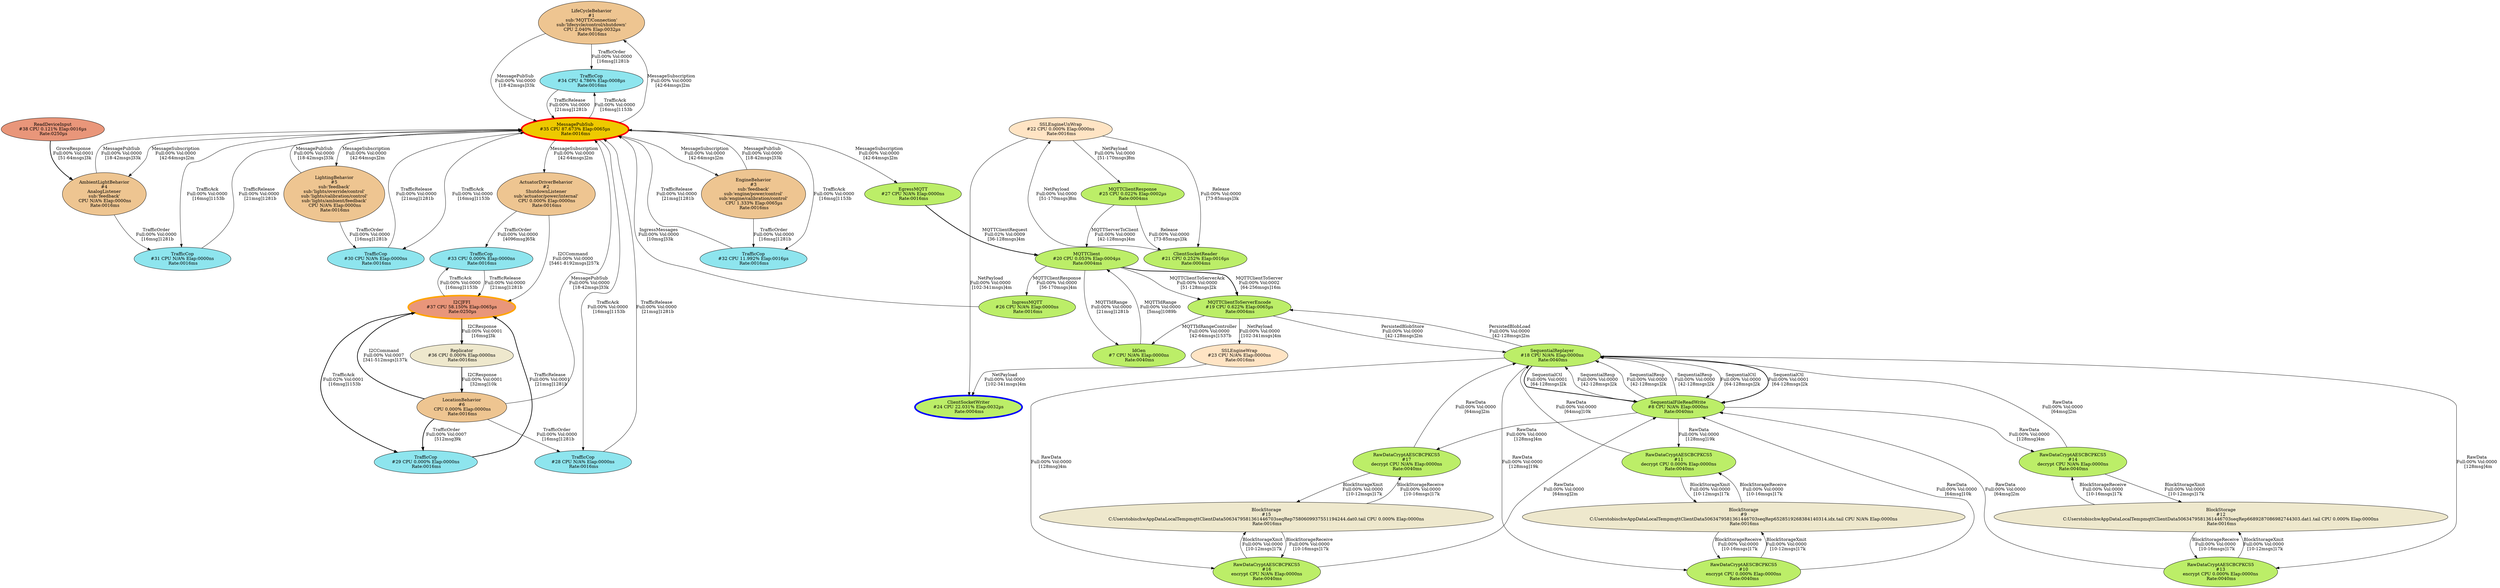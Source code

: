 digraph {
rankdir = TD
"Stage1"[label="LifeCycleBehavior
#1
sub:'MQTT/Connection'
sub:'lifecycle/control/shutdown'
 CPU 2.040% Elap:0032µs
 Rate:0016ms",style=filled,fillcolor=burlywood2]
"Stage2"[label="ActuatorDriverBehavior
#2
ShutdownListener
sub:'actuator/power/internal'
 CPU 0.000% Elap:0000ns
 Rate:0016ms",style=filled,fillcolor=burlywood2]
"Stage3"[label="EngineBehavior
#3
sub:'feedback'
sub:'engine/power/control'
sub:'engine/calibration/control'
 CPU 1.333% Elap:0065µs
 Rate:0016ms",style=filled,fillcolor=burlywood2]
"Stage4"[label="AmbientLightBehavior
#4
AnalogListener
sub:'feedback'
 CPU N/A% Elap:0000ns
 Rate:0016ms",style=filled,fillcolor=burlywood2]
"Stage5"[label="LightingBehavior
#5
sub:'feedback'
sub:'lights/override/control'
sub:'lights/calibration/control'
sub:'lights/ambient/feedback'
 CPU N/A% Elap:0000ns
 Rate:0016ms",style=filled,fillcolor=burlywood2]
"Stage6"[label="LocationBehavior
#6
 CPU 0.000% Elap:0000ns
 Rate:0016ms",style=filled,fillcolor=burlywood2]
"Stage7"[label="IdGen
#7 CPU N/A% Elap:0000ns
 Rate:0040ms",style=filled,fillcolor=darkolivegreen2]
"Stage8"[label="SequentialFileReadWrite
#8 CPU N/A% Elap:0000ns
 Rate:0040ms",style=filled,fillcolor=darkolivegreen2]
"Stage9"[label="BlockStorage
#9
C:\Users\tobischw\AppData\Local\Temp\mqttClientData5063479581361446703\seqRep6528519268384140314.idx.tail CPU N/A% Elap:0000ns
 Rate:0016ms",style=filled,fillcolor=cornsilk2]
"Stage10"[label="RawDataCryptAESCBCPKCS5
#10
encrypt CPU 0.000% Elap:0000ns
 Rate:0040ms",style=filled,fillcolor=darkolivegreen2]
"Stage11"[label="RawDataCryptAESCBCPKCS5
#11
decrypt CPU 0.000% Elap:0000ns
 Rate:0040ms",style=filled,fillcolor=darkolivegreen2]
"Stage12"[label="BlockStorage
#12
C:\Users\tobischw\AppData\Local\Temp\mqttClientData5063479581361446703\seqRep6689287086982744303.dat1.tail CPU 0.000% Elap:0000ns
 Rate:0016ms",style=filled,fillcolor=cornsilk2]
"Stage13"[label="RawDataCryptAESCBCPKCS5
#13
encrypt CPU 0.000% Elap:0000ns
 Rate:0040ms",style=filled,fillcolor=darkolivegreen2]
"Stage14"[label="RawDataCryptAESCBCPKCS5
#14
decrypt CPU N/A% Elap:0000ns
 Rate:0040ms",style=filled,fillcolor=darkolivegreen2]
"Stage15"[label="BlockStorage
#15
C:\Users\tobischw\AppData\Local\Temp\mqttClientData5063479581361446703\seqRep7580609937551194244.dat0.tail CPU 0.000% Elap:0000ns
 Rate:0016ms",style=filled,fillcolor=cornsilk2]
"Stage16"[label="RawDataCryptAESCBCPKCS5
#16
encrypt CPU N/A% Elap:0000ns
 Rate:0040ms",style=filled,fillcolor=darkolivegreen2]
"Stage17"[label="RawDataCryptAESCBCPKCS5
#17
decrypt CPU N/A% Elap:0000ns
 Rate:0040ms",style=filled,fillcolor=darkolivegreen2]
"Stage18"[label="SequentialReplayer
#18 CPU N/A% Elap:0000ns
 Rate:0040ms",style=filled,fillcolor=darkolivegreen2]
"Stage19"[label="MQTTClientToServerEncode
#19 CPU 0.622% Elap:0065µs
 Rate:0004ms",style=filled,fillcolor=darkolivegreen2]
"Stage20"[label="MQTTClient
#20 CPU 0.053% Elap:0004µs
 Rate:0004ms",style=filled,fillcolor=darkolivegreen2]
"Stage21"[label="ClientSocketReader
#21 CPU 0.252% Elap:0016µs
 Rate:0004ms",style=filled,fillcolor=darkolivegreen2]
"Stage22"[label="SSLEngineUnWrap
#22 CPU 0.000% Elap:0000ns
 Rate:0016ms",style=filled,fillcolor=bisque1]
"Stage23"[label="SSLEngineWrap
#23 CPU N/A% Elap:0000ns
 Rate:0016ms",style=filled,fillcolor=bisque1]
"Stage24"[label="ClientSocketWriter
#24 CPU 22.031% Elap:0032µs
 Rate:0004ms",color=blue,penwidth=5,style=filled,fillcolor=darkolivegreen2]
"Stage25"[label="MQTTClientResponse
#25 CPU 0.022% Elap:0002µs
 Rate:0004ms",style=filled,fillcolor=darkolivegreen2]
"Stage26"[label="IngressMQTT
#26 CPU N/A% Elap:0000ns
 Rate:0016ms",style=filled,fillcolor=darkolivegreen2]
"Stage27"[label="EgressMQTT
#27 CPU N/A% Elap:0000ns
 Rate:0016ms",style=filled,fillcolor=darkolivegreen2]
"Stage28"[label="TrafficCop
#28 CPU N/A% Elap:0000ns
 Rate:0016ms",style=filled,fillcolor=cadetblue2]
"Stage29"[label="TrafficCop
#29 CPU 0.000% Elap:0000ns
 Rate:0016ms",style=filled,fillcolor=cadetblue2]
"Stage30"[label="TrafficCop
#30 CPU N/A% Elap:0000ns
 Rate:0016ms",style=filled,fillcolor=cadetblue2]
"Stage31"[label="TrafficCop
#31 CPU N/A% Elap:0000ns
 Rate:0016ms",style=filled,fillcolor=cadetblue2]
"Stage32"[label="TrafficCop
#32 CPU 11.992% Elap:0016µs
 Rate:0016ms",style=filled,fillcolor=cadetblue2]
"Stage33"[label="TrafficCop
#33 CPU 0.000% Elap:0000ns
 Rate:0016ms",style=filled,fillcolor=cadetblue2]
"Stage34"[label="TrafficCop
#34 CPU 4.786% Elap:0008µs
 Rate:0016ms",style=filled,fillcolor=cadetblue2]
"Stage35"[label="MessagePubSub
#35 CPU 87.673% Elap:0065µs
 Rate:0016ms",color=red,penwidth=5,style=filled,fillcolor=gold2]
"Stage36"[label="Replicator
#36 CPU 0.000% Elap:0000ns
 Rate:0016ms",style=filled,fillcolor=cornsilk2]
"Stage37"[label="I2CJFFI
#37 CPU 58.150% Elap:0065µs
 Rate:0250µs",color=orange,penwidth=5,style=filled,fillcolor=darksalmon]
"Stage38"[label="ReadDeviceInput
#38 CPU 0.121% Elap:0016µs
 Rate:0250µs",style=filled,fillcolor=darksalmon]
{ rank=same "Stage22" }
{ rank=same "Stage21" }
{ rank=same "Stage23" }
{ rank=same "Stage24" }
"Stage37" -> "Stage36"[label="I2CResponse 
Full:00% Vol:0001 
 [16msg]3k",penwidth=2]
"Stage35" -> "Stage34"[label="TrafficAck 
Full:00% Vol:0000 
 [16msg]1153b",penwidth=1]
"Stage34" -> "Stage35"[label="TrafficRelease 
Full:00% Vol:0000 
 [21msg]1281b",penwidth=1]
"Stage37" -> "Stage33"[label="TrafficAck 
Full:00% Vol:0000 
 [16msg]1153b",penwidth=1]
"Stage33" -> "Stage37"[label="TrafficRelease 
Full:00% Vol:0000 
 [21msg]1281b",penwidth=1]
"Stage35" -> "Stage32"[label="TrafficAck 
Full:00% Vol:0000 
 [16msg]1153b",penwidth=1]
"Stage32" -> "Stage35"[label="TrafficRelease 
Full:00% Vol:0000 
 [21msg]1281b",penwidth=1]
"Stage35" -> "Stage31"[label="TrafficAck 
Full:00% Vol:0000 
 [16msg]1153b",penwidth=1]
"Stage31" -> "Stage35"[label="TrafficRelease 
Full:00% Vol:0000 
 [21msg]1281b",penwidth=1]
"Stage35" -> "Stage30"[label="TrafficAck 
Full:00% Vol:0000 
 [16msg]1153b",penwidth=1]
"Stage30" -> "Stage35"[label="TrafficRelease 
Full:00% Vol:0000 
 [21msg]1281b",penwidth=1]
"Stage37" -> "Stage29"[label="TrafficAck 
Full:02% Vol:0001 
 [16msg]1153b",penwidth=2]
"Stage29" -> "Stage37"[label="TrafficRelease 
Full:00% Vol:0001 
 [21msg]1281b",penwidth=2]
"Stage35" -> "Stage28"[label="TrafficAck 
Full:00% Vol:0000 
 [16msg]1153b",penwidth=1]
"Stage28" -> "Stage35"[label="TrafficRelease 
Full:00% Vol:0000 
 [21msg]1281b",penwidth=1]
"Stage35" -> "Stage27"[label="MessageSubscription 
Full:00% Vol:0000 
 [42-64msgs]2m",penwidth=1]
"Stage26" -> "Stage35"[label="IngressMessages 
Full:00% Vol:0000 
 [10msg]33k",penwidth=1]
"Stage23" -> "Stage24"[label="NetPayload 
Full:00% Vol:0000 
 [102-341msgs]4m",penwidth=1]
"Stage22" -> "Stage24"[label="NetPayload 
Full:00% Vol:0000 
 [102-341msgs]4m",penwidth=1]
"Stage22" -> "Stage21"[label="Release 
Full:00% Vol:0000 
 [73-85msgs]3k",penwidth=1]
"Stage25" -> "Stage21"[label="Release 
Full:00% Vol:0000 
 [73-85msgs]3k",penwidth=1]
"Stage22" -> "Stage25"[label="NetPayload 
Full:00% Vol:0000 
 [51-170msgs]8m",penwidth=1]
"Stage21" -> "Stage22"[label="NetPayload 
Full:00% Vol:0000 
 [51-170msgs]8m",penwidth=1]
"Stage19" -> "Stage23"[label="NetPayload 
Full:00% Vol:0000 
 [102-341msgs]4m",penwidth=1]
"Stage17" -> "Stage15"[label="BlockStorageXmit 
Full:00% Vol:0000 
 [10-12msgs]17k",penwidth=1]
"Stage15" -> "Stage17"[label="BlockStorageReceive 
Full:00% Vol:0000 
 [10-16msgs]17k",penwidth=1]
"Stage16" -> "Stage15"[label="BlockStorageXmit 
Full:00% Vol:0000 
 [10-12msgs]17k",penwidth=1]
"Stage15" -> "Stage16"[label="BlockStorageReceive 
Full:00% Vol:0000 
 [10-16msgs]17k",penwidth=1]
"Stage14" -> "Stage12"[label="BlockStorageXmit 
Full:00% Vol:0000 
 [10-12msgs]17k",penwidth=1]
"Stage12" -> "Stage14"[label="BlockStorageReceive 
Full:00% Vol:0000 
 [10-16msgs]17k",penwidth=1]
"Stage13" -> "Stage12"[label="BlockStorageXmit 
Full:00% Vol:0000 
 [10-12msgs]17k",penwidth=1]
"Stage12" -> "Stage13"[label="BlockStorageReceive 
Full:00% Vol:0000 
 [10-16msgs]17k",penwidth=1]
"Stage11" -> "Stage9"[label="BlockStorageXmit 
Full:00% Vol:0000 
 [10-12msgs]17k",penwidth=1]
"Stage9" -> "Stage11"[label="BlockStorageReceive 
Full:00% Vol:0000 
 [10-16msgs]17k",penwidth=1]
"Stage10" -> "Stage9"[label="BlockStorageXmit 
Full:00% Vol:0000 
 [10-12msgs]17k",penwidth=1]
"Stage9" -> "Stage10"[label="BlockStorageReceive 
Full:00% Vol:0000 
 [10-16msgs]17k",penwidth=1]
"Stage18" -> "Stage10"[label="RawData 
Full:00% Vol:0000 
 [128msg]19k",penwidth=1]
"Stage18" -> "Stage13"[label="RawData 
Full:00% Vol:0000 
 [128msg]4m",penwidth=1]
"Stage18" -> "Stage16"[label="RawData 
Full:00% Vol:0000 
 [128msg]4m",penwidth=1]
"Stage11" -> "Stage18"[label="RawData 
Full:00% Vol:0000 
 [64msg]10k",penwidth=1]
"Stage14" -> "Stage18"[label="RawData 
Full:00% Vol:0000 
 [64msg]2m",penwidth=1]
"Stage17" -> "Stage18"[label="RawData 
Full:00% Vol:0000 
 [64msg]2m",penwidth=1]
"Stage10" -> "Stage8"[label="RawData 
Full:00% Vol:0000 
 [64msg]10k",penwidth=1]
"Stage13" -> "Stage8"[label="RawData 
Full:00% Vol:0000 
 [64msg]2m",penwidth=1]
"Stage16" -> "Stage8"[label="RawData 
Full:00% Vol:0000 
 [64msg]2m",penwidth=1]
"Stage8" -> "Stage11"[label="RawData 
Full:00% Vol:0000 
 [128msg]19k",penwidth=1]
"Stage8" -> "Stage14"[label="RawData 
Full:00% Vol:0000 
 [128msg]4m",penwidth=1]
"Stage8" -> "Stage17"[label="RawData 
Full:00% Vol:0000 
 [128msg]4m",penwidth=1]
"Stage8" -> "Stage18"[label="SequentialResp 
Full:00% Vol:0000 
 [42-128msgs]2k",penwidth=1]
"Stage8" -> "Stage18"[label="SequentialResp 
Full:00% Vol:0000 
 [42-128msgs]2k",penwidth=1]
"Stage8" -> "Stage18"[label="SequentialResp 
Full:00% Vol:0000 
 [42-128msgs]2k",penwidth=1]
"Stage18" -> "Stage8"[label="SequentialCtl 
Full:00% Vol:0000 
 [64-128msgs]2k",penwidth=1]
"Stage18" -> "Stage8"[label="SequentialCtl 
Full:00% Vol:0001 
 [64-128msgs]2k",penwidth=2]
"Stage18" -> "Stage8"[label="SequentialCtl 
Full:00% Vol:0001 
 [64-128msgs]2k",penwidth=2]
"Stage18" -> "Stage19"[label="PersistedBlobLoad 
Full:00% Vol:0000 
 [42-128msgs]2m",penwidth=1]
"Stage19" -> "Stage18"[label="PersistedBlobStore 
Full:00% Vol:0000 
 [42-128msgs]2m",penwidth=1]
"Stage19" -> "Stage7"[label="MQTTIdRangeController 
Full:00% Vol:0000 
 [42-64msgs]1537b",penwidth=1]
"Stage20" -> "Stage7"[label="MQTTIdRange 
Full:00% Vol:0000 
 [21msg]1281b",penwidth=1]
"Stage7" -> "Stage20"[label="MQTTIdRange 
Full:00% Vol:0000 
 [5msg]1089b",penwidth=1]
"Stage25" -> "Stage20"[label="MQTTServerToClient 
Full:00% Vol:0000 
 [42-128msgs]4m",penwidth=1]
"Stage20" -> "Stage19"[label="MQTTClientToServerAck 
Full:00% Vol:0000 
 [51-128msgs]2k",penwidth=1]
"Stage20" -> "Stage19"[label="MQTTClientToServer 
Full:00% Vol:0002 
 [64-256msgs]16m",penwidth=2]
"Stage20" -> "Stage26"[label="MQTTClientResponse 
Full:00% Vol:0000 
 [56-170msgs]4m",penwidth=1]
"Stage27" -> "Stage20"[label="MQTTClientRequest 
Full:02% Vol:0009 
 [36-128msgs]4m",penwidth=2]
"Stage36" -> "Stage6"[label="I2CResponse 
Full:00% Vol:0001 
 [32msg]10k",penwidth=2]
"Stage6" -> "Stage28"[label="TrafficOrder 
Full:00% Vol:0000 
 [16msg]1281b",penwidth=1]
"Stage6" -> "Stage35"[label="MessagePubSub 
Full:00% Vol:0000 
 [18-42msgs]33k",penwidth=1]
"Stage6" -> "Stage29"[label="TrafficOrder 
Full:00% Vol:0007 
 [512msg]9k",penwidth=2]
"Stage6" -> "Stage37"[label="I2CCommand 
Full:00% Vol:0007 
 [341-512msgs]137k",penwidth=2]
"Stage35" -> "Stage5"[label="MessageSubscription 
Full:00% Vol:0000 
 [42-64msgs]2m",penwidth=1]
"Stage5" -> "Stage30"[label="TrafficOrder 
Full:00% Vol:0000 
 [16msg]1281b",penwidth=1]
"Stage5" -> "Stage35"[label="MessagePubSub 
Full:00% Vol:0000 
 [18-42msgs]33k",penwidth=1]
"Stage35" -> "Stage4"[label="MessageSubscription 
Full:00% Vol:0000 
 [42-64msgs]2m",penwidth=1]
"Stage38" -> "Stage4"[label="GroveResponse 
Full:00% Vol:0001 
 [51-64msgs]3k",penwidth=2]
"Stage4" -> "Stage31"[label="TrafficOrder 
Full:00% Vol:0000 
 [16msg]1281b",penwidth=1]
"Stage4" -> "Stage35"[label="MessagePubSub 
Full:00% Vol:0000 
 [18-42msgs]33k",penwidth=1]
"Stage35" -> "Stage3"[label="MessageSubscription 
Full:00% Vol:0000 
 [42-64msgs]2m",penwidth=1]
"Stage3" -> "Stage32"[label="TrafficOrder 
Full:00% Vol:0000 
 [16msg]1281b",penwidth=1]
"Stage3" -> "Stage35"[label="MessagePubSub 
Full:00% Vol:0000 
 [18-42msgs]33k",penwidth=1]
"Stage35" -> "Stage2"[label="MessageSubscription 
Full:00% Vol:0000 
 [42-64msgs]2m",penwidth=1]
"Stage2" -> "Stage33"[label="TrafficOrder 
Full:00% Vol:0000 
 [4096msg]65k",penwidth=1]
"Stage2" -> "Stage37"[label="I2CCommand 
Full:00% Vol:0000 
 [5461-8192msgs]257k",penwidth=1]
"Stage35" -> "Stage1"[label="MessageSubscription 
Full:00% Vol:0000 
 [42-64msgs]2m",penwidth=1]
"Stage1" -> "Stage34"[label="TrafficOrder 
Full:00% Vol:0000 
 [16msg]1281b",penwidth=1]
"Stage1" -> "Stage35"[label="MessagePubSub 
Full:00% Vol:0000 
 [18-42msgs]33k",penwidth=1]
}
